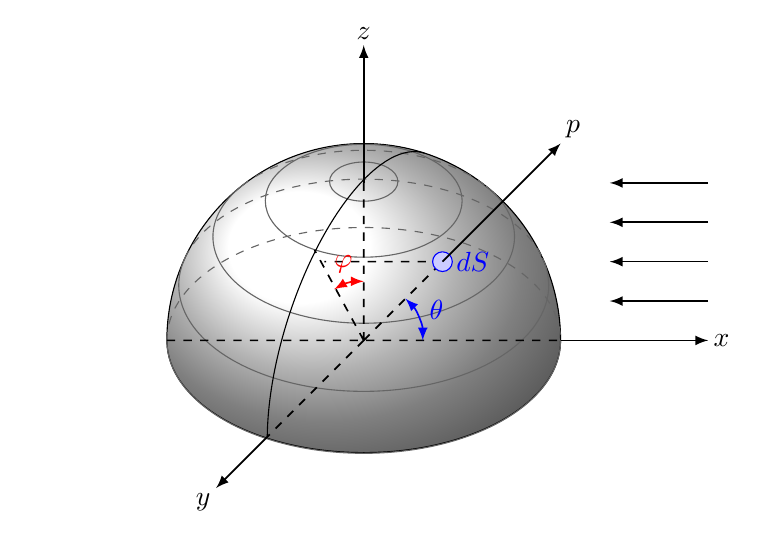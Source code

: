 
\usetikzlibrary{calc,fadings,decorations.pathreplacing}

\newcommand\pgfmathsinandcos[3]{%
  \pgfmathsetmacro#1{sin(#3)}%
  \pgfmathsetmacro#2{cos(#3)}%
}
\newcommand\LongitudePlane[3][current plane]{%
  \pgfmathsinandcos\sinEl\cosEl{#2} % elevation
  \pgfmathsinandcos\sint\cost{#3} % azimuth
  \tikzset{#1/.style={cm={\cost,\sint*\sinEl,0,\cosEl,(0,0)}}}
}
\newcommand\LatitudePlane[3][current plane]{%
  \pgfmathsinandcos\sinEl\cosEl{#2} % elevation
  \pgfmathsinandcos\sint\cost{#3} % latitude
  \pgfmathsetmacro\yshift{\cosEl*\sint}
  \tikzset{#1/.style={cm={\cost,0,0,\cost*\sinEl,(0,\yshift)}}} %
}
\newcommand\DrawLongitudeCircle[2][1]{
  \LongitudePlane{\angEl}{#2}
  \tikzset{current plane/.prefix style={scale=#1}}
   % angle of "visibility"
  \pgfmathsetmacro\angVis{atan(sin(#2)*cos(\angEl)/sin(\angEl))} %
  \draw[current plane] (\angVis:1) arc (\angVis:\angVis+180:1);
  \draw[current plane,dashed] (\angVis-180:1) arc (\angVis-180:\angVis:1);
}
\newcommand\DrawLatitudeCircle[2][1]{
  \LatitudePlane{\angEl}{#2}
  \tikzset{current plane/.prefix style={scale=#1}}
  \pgfmathsetmacro\sinVis{sin(#2)/cos(#2)*sin(\angEl)/cos(\angEl)}
  % angle of "visibility"
  \pgfmathsetmacro\angVis{asin(min(1,max(\sinVis,-1)))}
  \draw[current plane,black!60] (\angVis:1) arc (\angVis:-\angVis-180:1);
  \draw[current plane,dashed,black!60] (180-\angVis:1) arc (180-\angVis:\angVis:1);
}

%% document-wide tikz options and styles

\tikzset{%
  >=latex, % option for nice arrows
  inner sep=0pt,%
  outer sep=2pt,%
  mark coordinate/.style={inner sep=0pt,outer sep=0pt,minimum size=3pt,
    fill=black,circle}%
}



\begin{tikzpicture} % "THE GLOBE" showcase

\def\R{2.5} % sphere radius
\def\angEl{35} % elevation angle
\filldraw[ball color=white] (\R,0) arc (0:180:\R) arc(180:360:{\R} and 0.57*\R);
\foreach \t in {0,20,...,80} { \DrawLatitudeCircle[\R]{\t} }
%\foreach \t in {-120} { \DrawLongitudeCircle[\R]{\t} }
\draw[rotate=-18](0,\R) arc(90:218:{0.4*\R} and \R);
\draw[semithick,dashed](-\R,0)--(\R,0) (0,0)--(0,0.8*\R) (0,0)--(-0.5*\R,-0.5*\R) (0,0)--(0.4*\R,0.4*\R) (0.4*\R,0.4*\R)--(-0.2*\R,0.4*\R) (0,0)--(-0.25*\R,0.46*\R);
 %(0,0)--(-0.385*\R,0.147*\R)--(0.39*\R,0.15*\R)--(0,0);
\draw[semithick,->] (\R,0)--(1.75*\R,0) node[right]{$x$};
\draw[semithick,->] (0,0.8*\R)--(0,1.5*\R) node[above]{$z$};
\draw[semithick,->] (-0.5*\R,-0.5*\R)--(-0.75*\R,-0.75*\R) node[below left]{$y$};

\fill[blue!20,draw=blue](0.4*\R,0.4*\R) circle(0.125) node[right=3pt,blue]{$dS$};
\draw[semithick,->] (0.4*\R,0.4*\R)--(\R,\R) node[above right]{$p$};
\draw[<->,semithick,blue] (0:0.75) arc(0:45:0.75);

\draw[<->,semithick,red] (90:0.75) arc(90:120:0.75);
\node[red] at (105:1){$\varphi$};

\node[blue] at (22.5:1) {$\theta$};


\draw[semithick,->] (1.75*\R,0.5)--(1.25*\R,0.5);
\draw[semithick,->] (1.75*\R,1)--(1.25*\R,1);
\draw[semithick,->] (1.75*\R,1.5)--(1.25*\R,1.5);
\draw[semithick,->] (1.75*\R,2.0)--(1.25*\R,2.0);

%\draw

\end{tikzpicture}